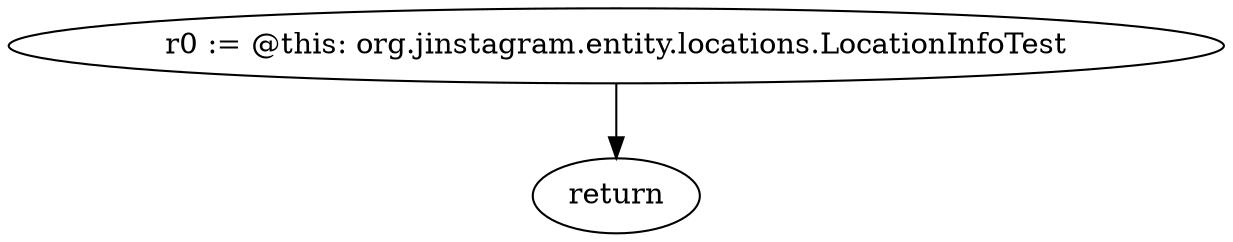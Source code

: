 digraph "unitGraph" {
    "r0 := @this: org.jinstagram.entity.locations.LocationInfoTest"
    "return"
    "r0 := @this: org.jinstagram.entity.locations.LocationInfoTest"->"return";
}
